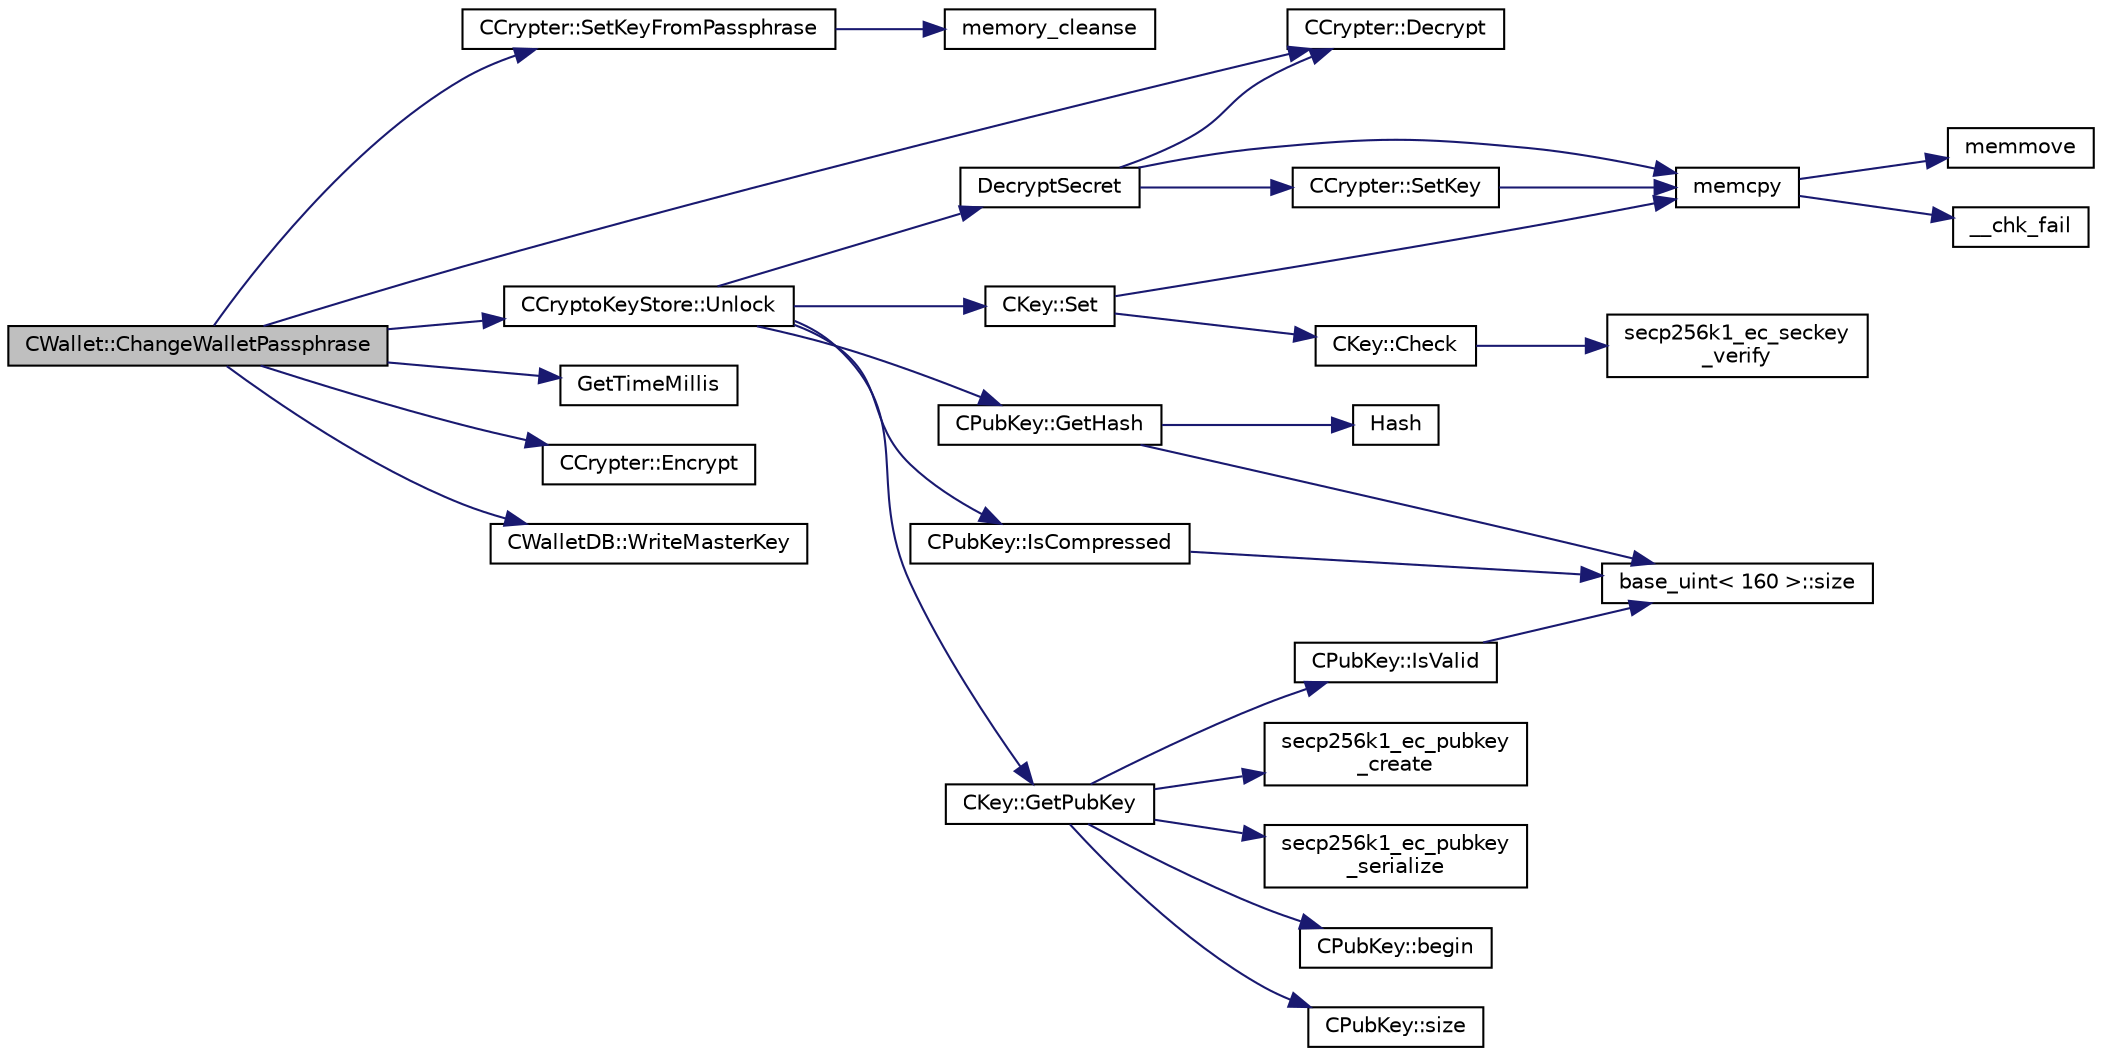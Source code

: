 digraph "CWallet::ChangeWalletPassphrase"
{
  edge [fontname="Helvetica",fontsize="10",labelfontname="Helvetica",labelfontsize="10"];
  node [fontname="Helvetica",fontsize="10",shape=record];
  rankdir="LR";
  Node175 [label="CWallet::ChangeWalletPassphrase",height=0.2,width=0.4,color="black", fillcolor="grey75", style="filled", fontcolor="black"];
  Node175 -> Node176 [color="midnightblue",fontsize="10",style="solid",fontname="Helvetica"];
  Node176 [label="CCrypter::SetKeyFromPassphrase",height=0.2,width=0.4,color="black", fillcolor="white", style="filled",URL="$d7/d89/class_c_crypter.html#a5368279e4a1549d3c1d15d8aa2179708"];
  Node176 -> Node177 [color="midnightblue",fontsize="10",style="solid",fontname="Helvetica"];
  Node177 [label="memory_cleanse",height=0.2,width=0.4,color="black", fillcolor="white", style="filled",URL="$da/d37/cleanse_8cpp.html#a5a4afb85dd16ecc1f6019c782db78663"];
  Node175 -> Node178 [color="midnightblue",fontsize="10",style="solid",fontname="Helvetica"];
  Node178 [label="CCrypter::Decrypt",height=0.2,width=0.4,color="black", fillcolor="white", style="filled",URL="$d7/d89/class_c_crypter.html#a4dbabed4975d4435d22c76deac43df7f"];
  Node175 -> Node179 [color="midnightblue",fontsize="10",style="solid",fontname="Helvetica"];
  Node179 [label="CCryptoKeyStore::Unlock",height=0.2,width=0.4,color="black", fillcolor="white", style="filled",URL="$db/dad/class_c_crypto_key_store.html#a81bd70e18aa75f566526620a74f9cd88"];
  Node179 -> Node180 [color="midnightblue",fontsize="10",style="solid",fontname="Helvetica"];
  Node180 [label="DecryptSecret",height=0.2,width=0.4,color="black", fillcolor="white", style="filled",URL="$d3/d05/crypter_8cpp.html#aded00aa7498a7485a00e77a20856b3e4"];
  Node180 -> Node181 [color="midnightblue",fontsize="10",style="solid",fontname="Helvetica"];
  Node181 [label="memcpy",height=0.2,width=0.4,color="black", fillcolor="white", style="filled",URL="$d5/d9f/glibc__compat_8cpp.html#a0f46826ab0466591e136db24394923cf"];
  Node181 -> Node182 [color="midnightblue",fontsize="10",style="solid",fontname="Helvetica"];
  Node182 [label="memmove",height=0.2,width=0.4,color="black", fillcolor="white", style="filled",URL="$d5/d9f/glibc__compat_8cpp.html#a9778d49e9029dd75bc53ecbbf9f5e9a1"];
  Node181 -> Node183 [color="midnightblue",fontsize="10",style="solid",fontname="Helvetica"];
  Node183 [label="__chk_fail",height=0.2,width=0.4,color="black", fillcolor="white", style="filled",URL="$d5/d9f/glibc__compat_8cpp.html#a424ac71631da5ada2976630ff67051d1"];
  Node180 -> Node184 [color="midnightblue",fontsize="10",style="solid",fontname="Helvetica"];
  Node184 [label="CCrypter::SetKey",height=0.2,width=0.4,color="black", fillcolor="white", style="filled",URL="$d7/d89/class_c_crypter.html#a0d948dd4796e2420e1dd9c1ddbf7974e"];
  Node184 -> Node181 [color="midnightblue",fontsize="10",style="solid",fontname="Helvetica"];
  Node180 -> Node178 [color="midnightblue",fontsize="10",style="solid",fontname="Helvetica"];
  Node179 -> Node185 [color="midnightblue",fontsize="10",style="solid",fontname="Helvetica"];
  Node185 [label="CPubKey::GetHash",height=0.2,width=0.4,color="black", fillcolor="white", style="filled",URL="$da/d4e/class_c_pub_key.html#ab1aaa3f6085a3e9bc034d3e1269d870d"];
  Node185 -> Node186 [color="midnightblue",fontsize="10",style="solid",fontname="Helvetica"];
  Node186 [label="Hash",height=0.2,width=0.4,color="black", fillcolor="white", style="filled",URL="$db/dfb/hash_8h.html#ab3f6c437460137530d86e09c2c102e99"];
  Node185 -> Node187 [color="midnightblue",fontsize="10",style="solid",fontname="Helvetica"];
  Node187 [label="base_uint\< 160 \>::size",height=0.2,width=0.4,color="black", fillcolor="white", style="filled",URL="$da/df7/classbase__uint.html#a1f49b034e686269601ea89b0319b8004"];
  Node179 -> Node188 [color="midnightblue",fontsize="10",style="solid",fontname="Helvetica"];
  Node188 [label="CKey::Set",height=0.2,width=0.4,color="black", fillcolor="white", style="filled",URL="$d2/d63/class_c_key.html#aaa13d5f08456bba094210c5eeabf64c8"];
  Node188 -> Node189 [color="midnightblue",fontsize="10",style="solid",fontname="Helvetica"];
  Node189 [label="CKey::Check",height=0.2,width=0.4,color="black", fillcolor="white", style="filled",URL="$d2/d63/class_c_key.html#acec869bc75fa8f4d619ab025d367a97c"];
  Node189 -> Node190 [color="midnightblue",fontsize="10",style="solid",fontname="Helvetica"];
  Node190 [label="secp256k1_ec_seckey\l_verify",height=0.2,width=0.4,color="black", fillcolor="white", style="filled",URL="$d7/dd3/secp256k1_8h.html#a366f922fc0c787351e82ff8e3a95f652",tooltip="Verify an ECDSA secret key. "];
  Node188 -> Node181 [color="midnightblue",fontsize="10",style="solid",fontname="Helvetica"];
  Node179 -> Node191 [color="midnightblue",fontsize="10",style="solid",fontname="Helvetica"];
  Node191 [label="CPubKey::IsCompressed",height=0.2,width=0.4,color="black", fillcolor="white", style="filled",URL="$da/d4e/class_c_pub_key.html#a25f8b70340ad20ddab0f80ec4cee9396"];
  Node191 -> Node187 [color="midnightblue",fontsize="10",style="solid",fontname="Helvetica"];
  Node179 -> Node192 [color="midnightblue",fontsize="10",style="solid",fontname="Helvetica"];
  Node192 [label="CKey::GetPubKey",height=0.2,width=0.4,color="black", fillcolor="white", style="filled",URL="$d2/d63/class_c_key.html#aa1085c59603a62db6ec776300f250337"];
  Node192 -> Node193 [color="midnightblue",fontsize="10",style="solid",fontname="Helvetica"];
  Node193 [label="secp256k1_ec_pubkey\l_create",height=0.2,width=0.4,color="black", fillcolor="white", style="filled",URL="$d7/dd3/secp256k1_8h.html#a7438071aa8a6dc4697abe4f4659f2161",tooltip="Compute the public key for a secret key. "];
  Node192 -> Node194 [color="midnightblue",fontsize="10",style="solid",fontname="Helvetica"];
  Node194 [label="secp256k1_ec_pubkey\l_serialize",height=0.2,width=0.4,color="black", fillcolor="white", style="filled",URL="$d7/dd3/secp256k1_8h.html#a34977bf00322e510e881160c421836d7",tooltip="Serialize a pubkey object into a serialized byte sequence. "];
  Node192 -> Node195 [color="midnightblue",fontsize="10",style="solid",fontname="Helvetica"];
  Node195 [label="CPubKey::begin",height=0.2,width=0.4,color="black", fillcolor="white", style="filled",URL="$da/d4e/class_c_pub_key.html#a859ab9909d68092d6d4fc739237ab358"];
  Node192 -> Node196 [color="midnightblue",fontsize="10",style="solid",fontname="Helvetica"];
  Node196 [label="CPubKey::size",height=0.2,width=0.4,color="black", fillcolor="white", style="filled",URL="$da/d4e/class_c_pub_key.html#a6bb28fcf0a5f799c69f5b7269363b309"];
  Node192 -> Node197 [color="midnightblue",fontsize="10",style="solid",fontname="Helvetica"];
  Node197 [label="CPubKey::IsValid",height=0.2,width=0.4,color="black", fillcolor="white", style="filled",URL="$da/d4e/class_c_pub_key.html#a4fa94293cf8577fd039b9a133f6c7f30"];
  Node197 -> Node187 [color="midnightblue",fontsize="10",style="solid",fontname="Helvetica"];
  Node175 -> Node198 [color="midnightblue",fontsize="10",style="solid",fontname="Helvetica"];
  Node198 [label="GetTimeMillis",height=0.2,width=0.4,color="black", fillcolor="white", style="filled",URL="$d8/d3c/util_8h.html#a139d0fe6387b9e230a9b8bb12d9b43b9"];
  Node175 -> Node199 [color="midnightblue",fontsize="10",style="solid",fontname="Helvetica"];
  Node199 [label="CCrypter::Encrypt",height=0.2,width=0.4,color="black", fillcolor="white", style="filled",URL="$d7/d89/class_c_crypter.html#a124fcd3021569a660ce2daa3391c8ea4"];
  Node175 -> Node200 [color="midnightblue",fontsize="10",style="solid",fontname="Helvetica"];
  Node200 [label="CWalletDB::WriteMasterKey",height=0.2,width=0.4,color="black", fillcolor="white", style="filled",URL="$d4/d90/class_c_wallet_d_b.html#a507690da431ef61244941ad39c308aeb"];
}
